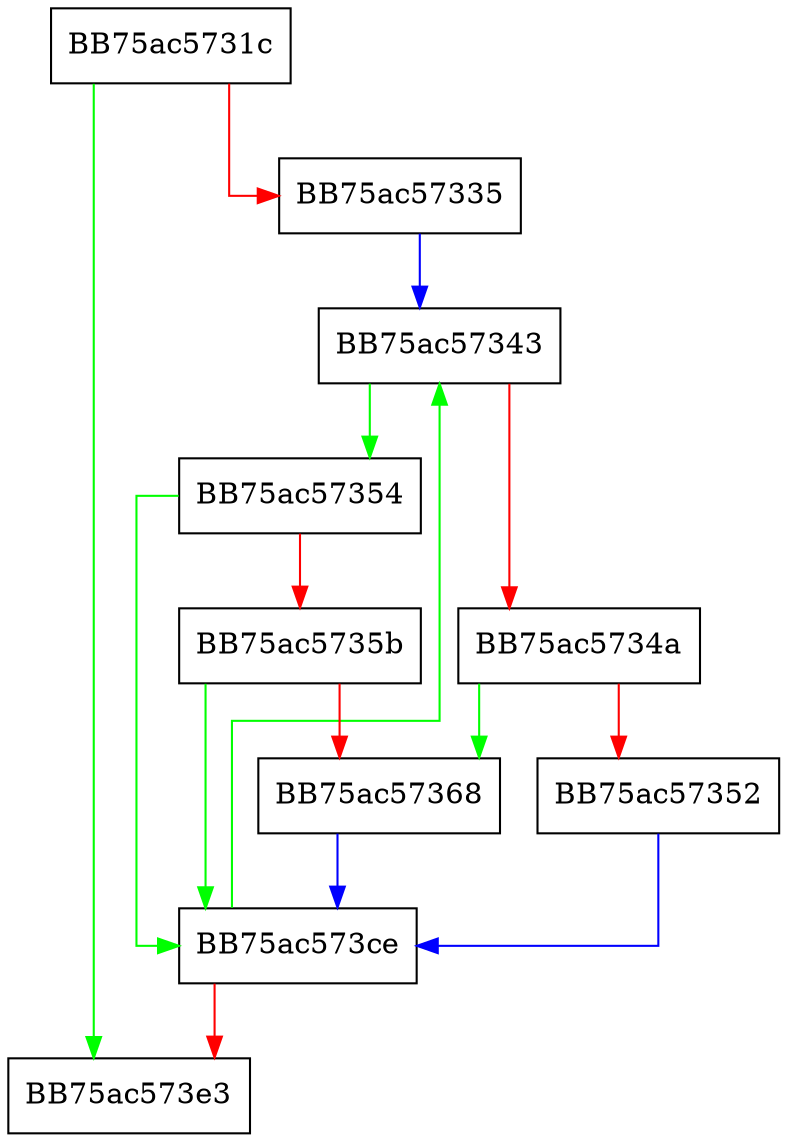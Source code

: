 digraph Process {
  node [shape="box"];
  graph [splines=ortho];
  BB75ac5731c -> BB75ac573e3 [color="green"];
  BB75ac5731c -> BB75ac57335 [color="red"];
  BB75ac57335 -> BB75ac57343 [color="blue"];
  BB75ac57343 -> BB75ac57354 [color="green"];
  BB75ac57343 -> BB75ac5734a [color="red"];
  BB75ac5734a -> BB75ac57368 [color="green"];
  BB75ac5734a -> BB75ac57352 [color="red"];
  BB75ac57352 -> BB75ac573ce [color="blue"];
  BB75ac57354 -> BB75ac573ce [color="green"];
  BB75ac57354 -> BB75ac5735b [color="red"];
  BB75ac5735b -> BB75ac573ce [color="green"];
  BB75ac5735b -> BB75ac57368 [color="red"];
  BB75ac57368 -> BB75ac573ce [color="blue"];
  BB75ac573ce -> BB75ac57343 [color="green"];
  BB75ac573ce -> BB75ac573e3 [color="red"];
}